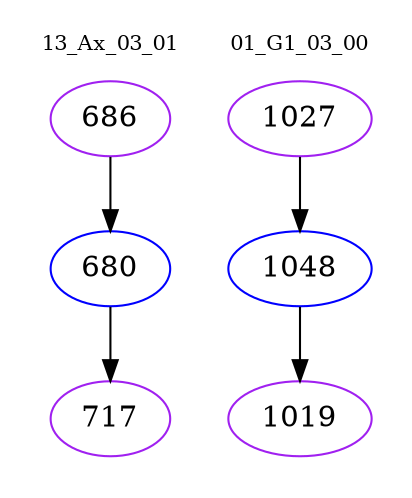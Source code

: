 digraph{
subgraph cluster_0 {
color = white
label = "13_Ax_03_01";
fontsize=10;
T0_686 [label="686", color="purple"]
T0_686 -> T0_680 [color="black"]
T0_680 [label="680", color="blue"]
T0_680 -> T0_717 [color="black"]
T0_717 [label="717", color="purple"]
}
subgraph cluster_1 {
color = white
label = "01_G1_03_00";
fontsize=10;
T1_1027 [label="1027", color="purple"]
T1_1027 -> T1_1048 [color="black"]
T1_1048 [label="1048", color="blue"]
T1_1048 -> T1_1019 [color="black"]
T1_1019 [label="1019", color="purple"]
}
}
